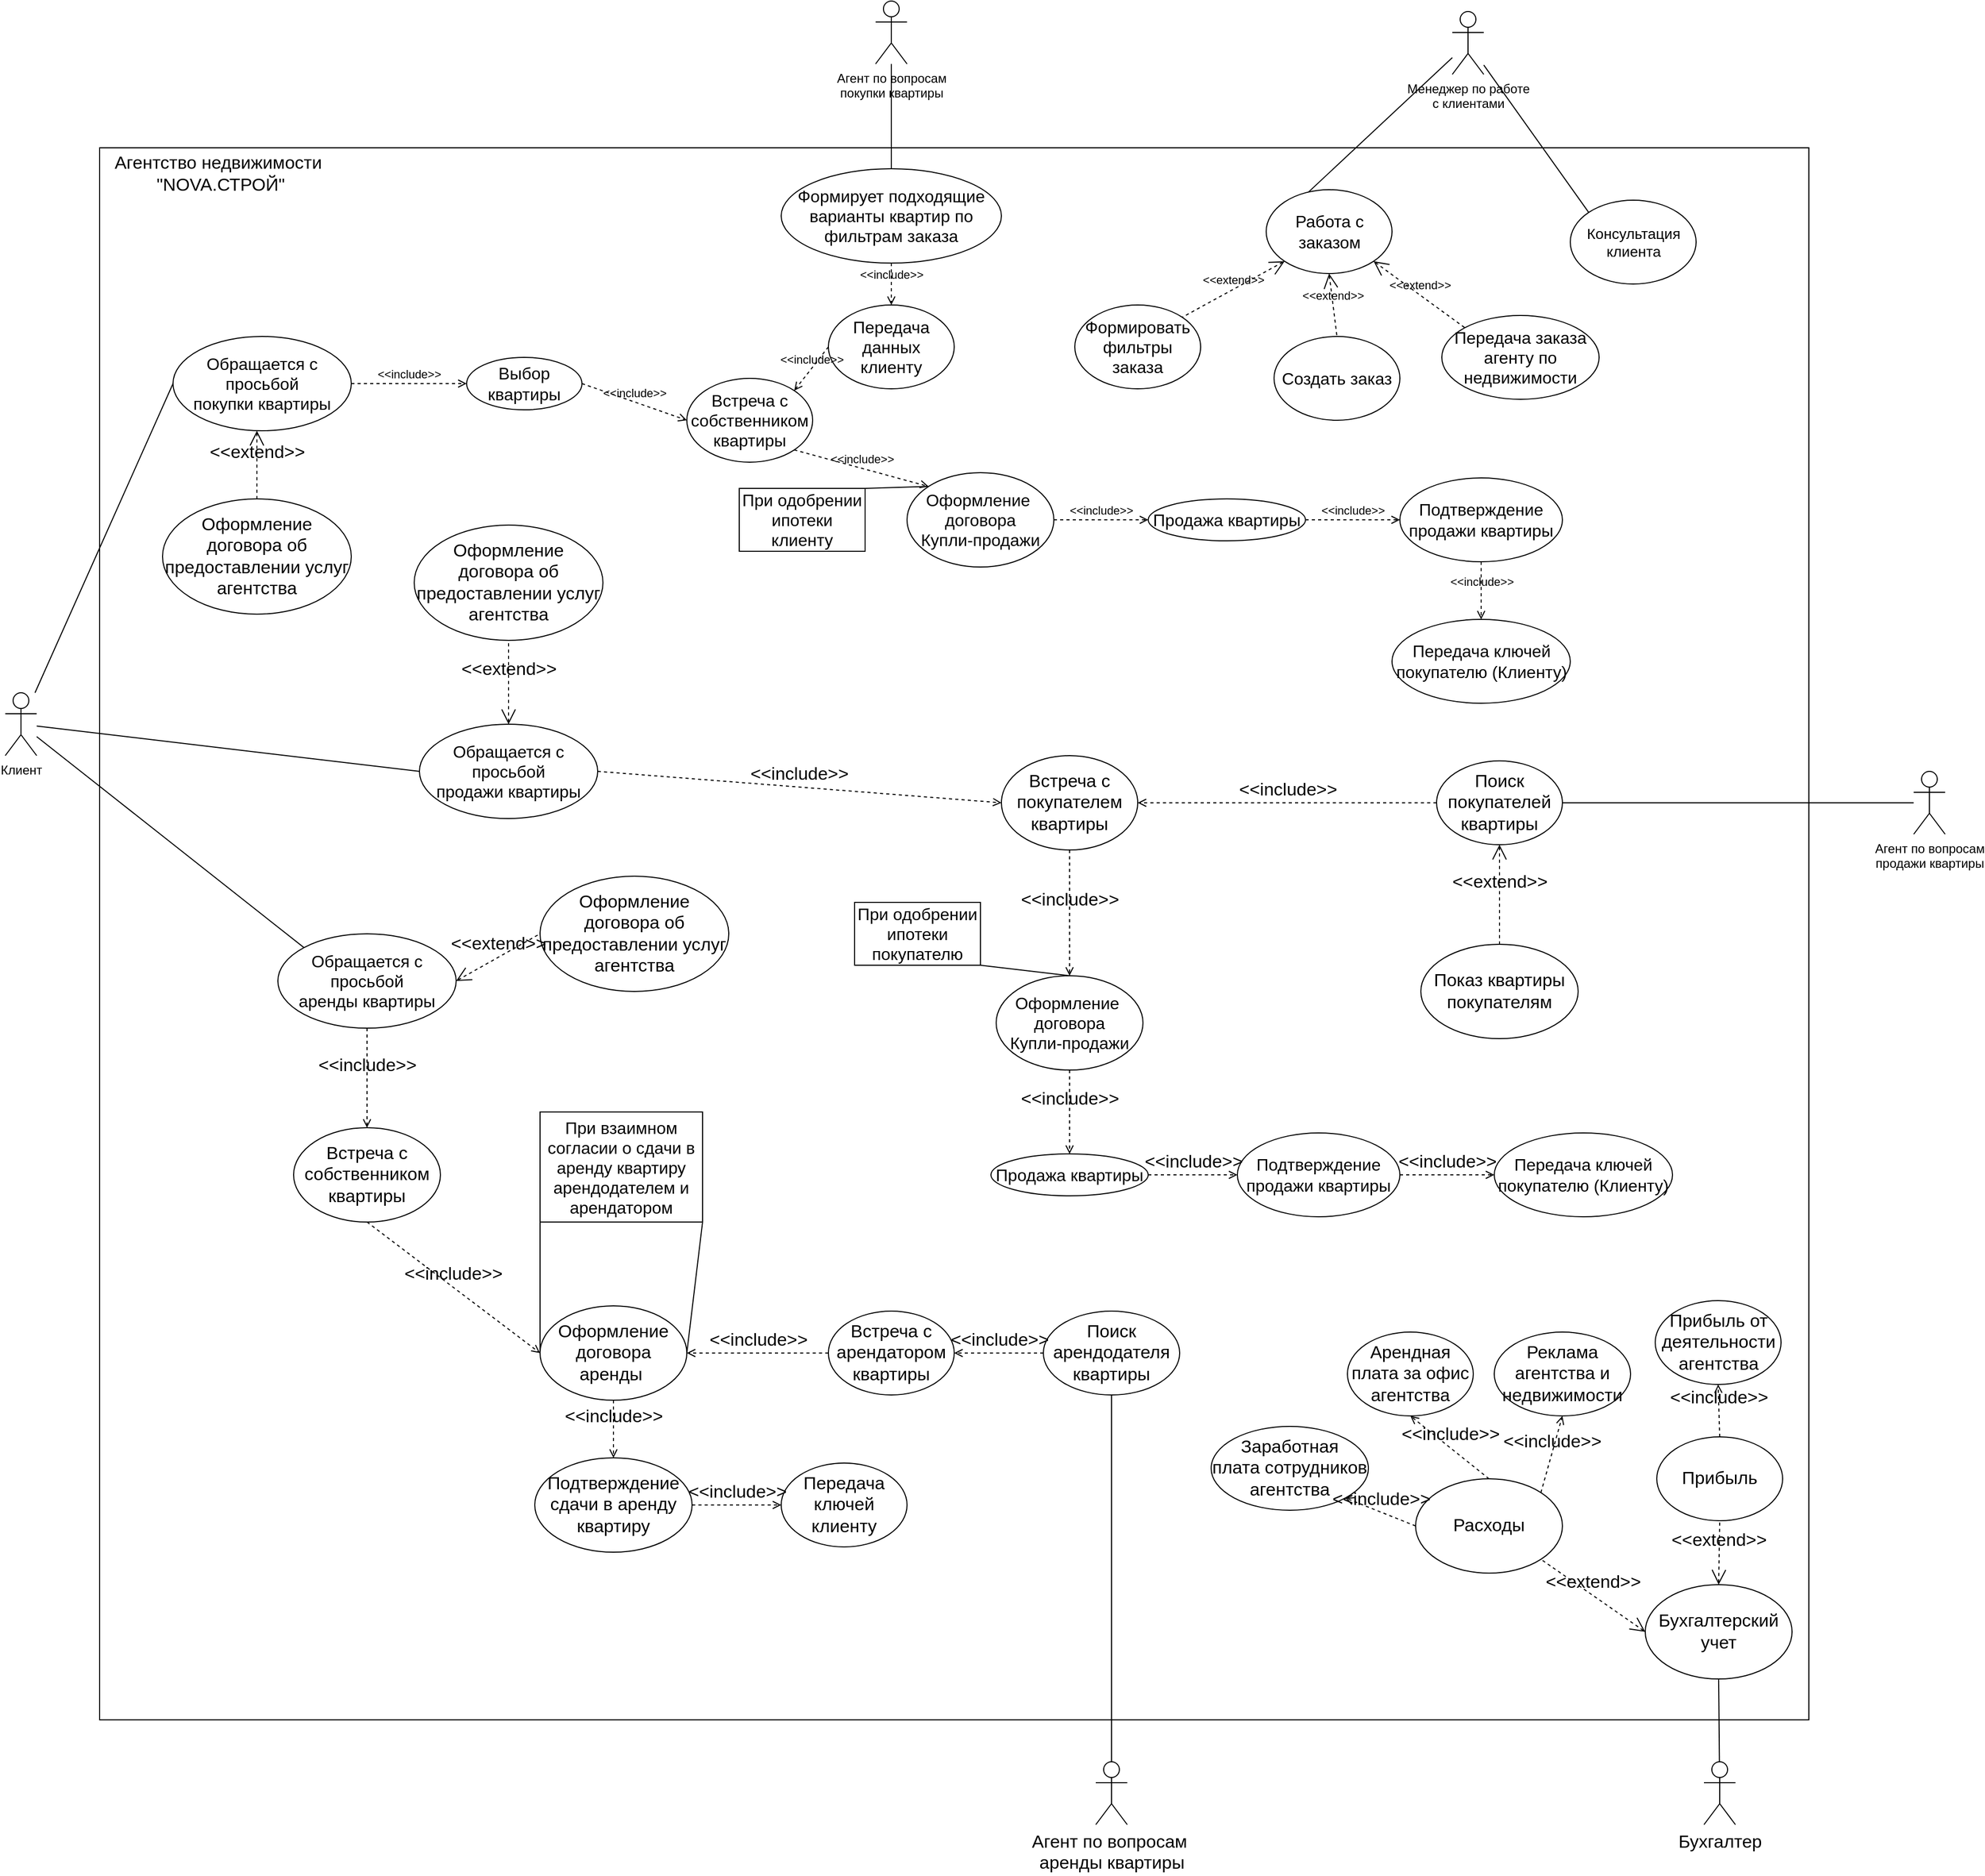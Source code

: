 <mxfile version="20.6.0" type="device"><diagram id="7jwJxoIr3TUsfMF6TcKn" name="Страница 1"><mxGraphModel dx="1422" dy="1621" grid="1" gridSize="10" guides="1" tooltips="1" connect="1" arrows="1" fold="1" page="1" pageScale="1" pageWidth="1169" pageHeight="827" math="0" shadow="0"><root><mxCell id="0"/><mxCell id="1" parent="0"/><mxCell id="5zF1sDT8BiyPOEezXaQb-112" value="" style="rounded=0;whiteSpace=wrap;html=1;fontSize=17;" vertex="1" parent="1"><mxGeometry x="210" y="-220" width="1630" height="1500" as="geometry"/></mxCell><mxCell id="5zF1sDT8BiyPOEezXaQb-3" style="rounded=0;orthogonalLoop=1;jettySize=auto;html=1;entryX=0;entryY=0.5;entryDx=0;entryDy=0;endArrow=none;endFill=0;" edge="1" parent="1" source="5zF1sDT8BiyPOEezXaQb-1" target="5zF1sDT8BiyPOEezXaQb-2"><mxGeometry relative="1" as="geometry"/></mxCell><mxCell id="5zF1sDT8BiyPOEezXaQb-6" style="edgeStyle=none;rounded=0;orthogonalLoop=1;jettySize=auto;html=1;entryX=0;entryY=0.5;entryDx=0;entryDy=0;endArrow=none;endFill=0;" edge="1" parent="1" source="5zF1sDT8BiyPOEezXaQb-1" target="5zF1sDT8BiyPOEezXaQb-4"><mxGeometry relative="1" as="geometry"/></mxCell><mxCell id="5zF1sDT8BiyPOEezXaQb-8" style="edgeStyle=none;rounded=0;orthogonalLoop=1;jettySize=auto;html=1;entryX=0;entryY=0;entryDx=0;entryDy=0;endArrow=none;endFill=0;" edge="1" parent="1" source="5zF1sDT8BiyPOEezXaQb-1" target="5zF1sDT8BiyPOEezXaQb-7"><mxGeometry relative="1" as="geometry"/></mxCell><mxCell id="5zF1sDT8BiyPOEezXaQb-1" value="Клиент" style="shape=umlActor;verticalLabelPosition=bottom;verticalAlign=top;html=1;outlineConnect=0;" vertex="1" parent="1"><mxGeometry x="120" y="300" width="30" height="60" as="geometry"/></mxCell><mxCell id="5zF1sDT8BiyPOEezXaQb-2" value="Обращается с&lt;br&gt;просьбой&lt;br&gt;покупки квартиры" style="ellipse;whiteSpace=wrap;html=1;fontSize=16;" vertex="1" parent="1"><mxGeometry x="280" y="-40" width="170" height="90" as="geometry"/></mxCell><mxCell id="5zF1sDT8BiyPOEezXaQb-4" value="Обращается с&lt;br&gt;просьбой&lt;br&gt;продажи квартиры" style="ellipse;whiteSpace=wrap;html=1;fontSize=16;" vertex="1" parent="1"><mxGeometry x="515" y="330" width="170" height="90" as="geometry"/></mxCell><mxCell id="5zF1sDT8BiyPOEezXaQb-7" value="Обращается с&lt;br&gt;просьбой&lt;br&gt;аренды квартиры" style="ellipse;whiteSpace=wrap;html=1;fontSize=16;" vertex="1" parent="1"><mxGeometry x="380" y="530" width="170" height="90" as="geometry"/></mxCell><mxCell id="5zF1sDT8BiyPOEezXaQb-13" style="edgeStyle=none;rounded=0;orthogonalLoop=1;jettySize=auto;html=1;entryX=0;entryY=0;entryDx=0;entryDy=0;endArrow=none;endFill=0;" edge="1" parent="1" source="5zF1sDT8BiyPOEezXaQb-9" target="5zF1sDT8BiyPOEezXaQb-12"><mxGeometry relative="1" as="geometry"/></mxCell><mxCell id="5zF1sDT8BiyPOEezXaQb-15" style="edgeStyle=none;rounded=0;orthogonalLoop=1;jettySize=auto;html=1;entryX=0;entryY=0.5;entryDx=0;entryDy=0;endArrow=none;endFill=0;" edge="1" parent="1" source="5zF1sDT8BiyPOEezXaQb-9" target="5zF1sDT8BiyPOEezXaQb-14"><mxGeometry relative="1" as="geometry"/></mxCell><mxCell id="5zF1sDT8BiyPOEezXaQb-9" value="Менеджер по работе&lt;br&gt;с клиентами&lt;br&gt;" style="shape=umlActor;verticalLabelPosition=bottom;verticalAlign=top;html=1;outlineConnect=0;" vertex="1" parent="1"><mxGeometry x="1500" y="-350" width="30" height="60" as="geometry"/></mxCell><mxCell id="5zF1sDT8BiyPOEezXaQb-12" value="Консультация клиента" style="ellipse;whiteSpace=wrap;html=1;fontSize=14;" vertex="1" parent="1"><mxGeometry x="1612.5" y="-170" width="120" height="80" as="geometry"/></mxCell><mxCell id="5zF1sDT8BiyPOEezXaQb-14" value="Работа с заказом" style="ellipse;whiteSpace=wrap;html=1;fontSize=16;" vertex="1" parent="1"><mxGeometry x="1322.5" y="-180" width="120" height="80" as="geometry"/></mxCell><mxCell id="5zF1sDT8BiyPOEezXaQb-16" value="Формировать&lt;br&gt;фильтры заказа" style="ellipse;whiteSpace=wrap;html=1;fontSize=16;" vertex="1" parent="1"><mxGeometry x="1140" y="-70" width="120" height="80" as="geometry"/></mxCell><mxCell id="5zF1sDT8BiyPOEezXaQb-17" value="Создать заказ" style="ellipse;whiteSpace=wrap;html=1;fontSize=16;" vertex="1" parent="1"><mxGeometry x="1330" y="-40" width="120" height="80" as="geometry"/></mxCell><mxCell id="5zF1sDT8BiyPOEezXaQb-18" value="Передача заказа&lt;br&gt;агенту по недвижимости" style="ellipse;whiteSpace=wrap;html=1;fontSize=16;" vertex="1" parent="1"><mxGeometry x="1490" y="-60" width="150" height="80" as="geometry"/></mxCell><mxCell id="5zF1sDT8BiyPOEezXaQb-20" value="&amp;lt;&amp;lt;extend&amp;gt;&amp;gt;" style="edgeStyle=none;html=1;startArrow=open;endArrow=none;startSize=12;verticalAlign=bottom;dashed=1;labelBackgroundColor=none;rounded=0;entryX=1;entryY=0;entryDx=0;entryDy=0;exitX=0;exitY=1;exitDx=0;exitDy=0;" edge="1" parent="1" source="5zF1sDT8BiyPOEezXaQb-14" target="5zF1sDT8BiyPOEezXaQb-16"><mxGeometry width="160" relative="1" as="geometry"><mxPoint x="1790" y="-283" as="sourcePoint"/><mxPoint x="1950" y="-283" as="targetPoint"/></mxGeometry></mxCell><mxCell id="5zF1sDT8BiyPOEezXaQb-21" value="&amp;lt;&amp;lt;extend&amp;gt;&amp;gt;" style="edgeStyle=none;html=1;startArrow=open;endArrow=none;startSize=12;verticalAlign=bottom;dashed=1;labelBackgroundColor=none;rounded=0;entryX=0.5;entryY=0;entryDx=0;entryDy=0;exitX=0.5;exitY=1;exitDx=0;exitDy=0;" edge="1" parent="1" source="5zF1sDT8BiyPOEezXaQb-14" target="5zF1sDT8BiyPOEezXaQb-17"><mxGeometry width="160" relative="1" as="geometry"><mxPoint x="1697.574" y="-204.716" as="sourcePoint"/><mxPoint x="1632.426" y="-151.284" as="targetPoint"/></mxGeometry></mxCell><mxCell id="5zF1sDT8BiyPOEezXaQb-22" value="&amp;lt;&amp;lt;extend&amp;gt;&amp;gt;" style="edgeStyle=none;html=1;startArrow=open;endArrow=none;startSize=12;verticalAlign=bottom;dashed=1;labelBackgroundColor=none;rounded=0;entryX=0;entryY=0;entryDx=0;entryDy=0;exitX=1;exitY=1;exitDx=0;exitDy=0;" edge="1" parent="1" source="5zF1sDT8BiyPOEezXaQb-14" target="5zF1sDT8BiyPOEezXaQb-18"><mxGeometry width="160" relative="1" as="geometry"><mxPoint x="1790" y="-233" as="sourcePoint"/><mxPoint x="1632.426" y="-151.284" as="targetPoint"/></mxGeometry></mxCell><mxCell id="5zF1sDT8BiyPOEezXaQb-27" style="edgeStyle=none;rounded=0;orthogonalLoop=1;jettySize=auto;html=1;entryX=0.5;entryY=0;entryDx=0;entryDy=0;endArrow=none;endFill=0;" edge="1" parent="1" source="5zF1sDT8BiyPOEezXaQb-25" target="5zF1sDT8BiyPOEezXaQb-26"><mxGeometry relative="1" as="geometry"/></mxCell><mxCell id="5zF1sDT8BiyPOEezXaQb-25" value="Агент по вопросам&lt;br&gt;покупки квартиры" style="shape=umlActor;verticalLabelPosition=bottom;verticalAlign=top;html=1;outlineConnect=0;" vertex="1" parent="1"><mxGeometry x="950" y="-360" width="30" height="60" as="geometry"/></mxCell><mxCell id="5zF1sDT8BiyPOEezXaQb-26" value="Формирует подходящие варианты квартир по фильтрам заказа" style="ellipse;whiteSpace=wrap;html=1;fontSize=16;" vertex="1" parent="1"><mxGeometry x="860" y="-200" width="210" height="90" as="geometry"/></mxCell><mxCell id="5zF1sDT8BiyPOEezXaQb-28" value="&amp;lt;&amp;lt;include&amp;gt;&amp;gt;" style="edgeStyle=none;html=1;endArrow=open;verticalAlign=bottom;dashed=1;labelBackgroundColor=none;rounded=0;exitX=0.5;exitY=1;exitDx=0;exitDy=0;entryX=0.5;entryY=0;entryDx=0;entryDy=0;" edge="1" parent="1" source="5zF1sDT8BiyPOEezXaQb-26" target="5zF1sDT8BiyPOEezXaQb-29"><mxGeometry width="160" relative="1" as="geometry"><mxPoint x="650" y="80" as="sourcePoint"/><mxPoint x="965" y="-40" as="targetPoint"/></mxGeometry></mxCell><mxCell id="5zF1sDT8BiyPOEezXaQb-29" value="Передача данных клиенту" style="ellipse;whiteSpace=wrap;html=1;fontSize=16;" vertex="1" parent="1"><mxGeometry x="905" y="-70" width="120" height="80" as="geometry"/></mxCell><mxCell id="5zF1sDT8BiyPOEezXaQb-30" value="Встреча с собственником квартиры" style="ellipse;whiteSpace=wrap;html=1;fontSize=16;" vertex="1" parent="1"><mxGeometry x="770" width="120" height="80" as="geometry"/></mxCell><mxCell id="5zF1sDT8BiyPOEezXaQb-32" value="&amp;lt;&amp;lt;include&amp;gt;&amp;gt;" style="edgeStyle=none;html=1;endArrow=open;verticalAlign=bottom;dashed=1;labelBackgroundColor=none;rounded=0;exitX=0;exitY=0.5;exitDx=0;exitDy=0;entryX=1;entryY=0;entryDx=0;entryDy=0;" edge="1" parent="1" source="5zF1sDT8BiyPOEezXaQb-29" target="5zF1sDT8BiyPOEezXaQb-30"><mxGeometry width="160" relative="1" as="geometry"><mxPoint x="860" y="230" as="sourcePoint"/><mxPoint x="1020" y="230" as="targetPoint"/></mxGeometry></mxCell><mxCell id="5zF1sDT8BiyPOEezXaQb-33" value="Оформление&amp;nbsp;&lt;br&gt;договора&lt;br&gt;Купли-продажи" style="ellipse;whiteSpace=wrap;html=1;fontSize=16;" vertex="1" parent="1"><mxGeometry x="980" y="90" width="140" height="90" as="geometry"/></mxCell><mxCell id="5zF1sDT8BiyPOEezXaQb-34" value="&amp;lt;&amp;lt;include&amp;gt;&amp;gt;" style="edgeStyle=none;html=1;endArrow=open;verticalAlign=bottom;dashed=1;labelBackgroundColor=none;rounded=0;exitX=1;exitY=1;exitDx=0;exitDy=0;entryX=0;entryY=0;entryDx=0;entryDy=0;" edge="1" parent="1" source="5zF1sDT8BiyPOEezXaQb-30" target="5zF1sDT8BiyPOEezXaQb-33"><mxGeometry width="160" relative="1" as="geometry"><mxPoint x="950" y="130" as="sourcePoint"/><mxPoint x="1110" y="130" as="targetPoint"/></mxGeometry></mxCell><mxCell id="5zF1sDT8BiyPOEezXaQb-35" value="&amp;lt;&amp;lt;include&amp;gt;&amp;gt;" style="edgeStyle=none;html=1;endArrow=open;verticalAlign=bottom;dashed=1;labelBackgroundColor=none;rounded=0;entryX=0;entryY=0.5;entryDx=0;entryDy=0;exitX=1;exitY=0.5;exitDx=0;exitDy=0;" edge="1" parent="1" source="5zF1sDT8BiyPOEezXaQb-33" target="5zF1sDT8BiyPOEezXaQb-36"><mxGeometry width="160" relative="1" as="geometry"><mxPoint x="1030" y="135" as="sourcePoint"/><mxPoint x="1080" y="170" as="targetPoint"/></mxGeometry></mxCell><mxCell id="5zF1sDT8BiyPOEezXaQb-36" value="Продажа квартиры" style="ellipse;whiteSpace=wrap;html=1;fontSize=16;" vertex="1" parent="1"><mxGeometry x="1210" y="115" width="150" height="40" as="geometry"/></mxCell><mxCell id="5zF1sDT8BiyPOEezXaQb-37" value="Подтверждение продажи квартиры" style="ellipse;whiteSpace=wrap;html=1;fontSize=16;" vertex="1" parent="1"><mxGeometry x="1450" y="95" width="155" height="80" as="geometry"/></mxCell><mxCell id="5zF1sDT8BiyPOEezXaQb-38" value="&amp;lt;&amp;lt;include&amp;gt;&amp;gt;" style="edgeStyle=none;html=1;endArrow=open;verticalAlign=bottom;dashed=1;labelBackgroundColor=none;rounded=0;exitX=1;exitY=0.5;exitDx=0;exitDy=0;entryX=0;entryY=0.5;entryDx=0;entryDy=0;" edge="1" parent="1" source="5zF1sDT8BiyPOEezXaQb-36" target="5zF1sDT8BiyPOEezXaQb-37"><mxGeometry width="160" relative="1" as="geometry"><mxPoint x="740" y="350" as="sourcePoint"/><mxPoint x="900" y="350" as="targetPoint"/></mxGeometry></mxCell><mxCell id="5zF1sDT8BiyPOEezXaQb-39" value="Передача ключей покупателю (Клиенту)" style="ellipse;whiteSpace=wrap;html=1;fontSize=16;" vertex="1" parent="1"><mxGeometry x="1442.5" y="230" width="170" height="80" as="geometry"/></mxCell><mxCell id="5zF1sDT8BiyPOEezXaQb-40" value="&amp;lt;&amp;lt;include&amp;gt;&amp;gt;" style="edgeStyle=none;html=1;endArrow=open;verticalAlign=bottom;dashed=1;labelBackgroundColor=none;rounded=0;exitX=0.5;exitY=1;exitDx=0;exitDy=0;entryX=0.5;entryY=0;entryDx=0;entryDy=0;" edge="1" parent="1" source="5zF1sDT8BiyPOEezXaQb-37" target="5zF1sDT8BiyPOEezXaQb-39"><mxGeometry width="160" relative="1" as="geometry"><mxPoint x="740" y="420" as="sourcePoint"/><mxPoint x="900" y="420" as="targetPoint"/></mxGeometry></mxCell><mxCell id="5zF1sDT8BiyPOEezXaQb-41" value="Выбор квартиры" style="ellipse;whiteSpace=wrap;html=1;fontSize=16;" vertex="1" parent="1"><mxGeometry x="560" y="-20" width="110" height="50" as="geometry"/></mxCell><mxCell id="5zF1sDT8BiyPOEezXaQb-42" value="&amp;lt;&amp;lt;include&amp;gt;&amp;gt;" style="edgeStyle=none;html=1;endArrow=open;verticalAlign=bottom;dashed=1;labelBackgroundColor=none;rounded=0;exitX=1;exitY=0.5;exitDx=0;exitDy=0;entryX=0;entryY=0.5;entryDx=0;entryDy=0;" edge="1" parent="1" source="5zF1sDT8BiyPOEezXaQb-2" target="5zF1sDT8BiyPOEezXaQb-41"><mxGeometry width="160" relative="1" as="geometry"><mxPoint x="680" y="100" as="sourcePoint"/><mxPoint x="840" y="100" as="targetPoint"/></mxGeometry></mxCell><mxCell id="5zF1sDT8BiyPOEezXaQb-43" value="&amp;lt;&amp;lt;include&amp;gt;&amp;gt;" style="edgeStyle=none;html=1;endArrow=open;verticalAlign=bottom;dashed=1;labelBackgroundColor=none;rounded=0;exitX=1;exitY=0.5;exitDx=0;exitDy=0;entryX=0;entryY=0.5;entryDx=0;entryDy=0;" edge="1" parent="1" source="5zF1sDT8BiyPOEezXaQb-41" target="5zF1sDT8BiyPOEezXaQb-30"><mxGeometry width="160" relative="1" as="geometry"><mxPoint x="640" y="120" as="sourcePoint"/><mxPoint x="800" y="120" as="targetPoint"/></mxGeometry></mxCell><mxCell id="5zF1sDT8BiyPOEezXaQb-45" style="edgeStyle=none;rounded=0;orthogonalLoop=1;jettySize=auto;html=1;entryX=0;entryY=0;entryDx=0;entryDy=0;endArrow=none;endFill=0;exitX=1;exitY=0;exitDx=0;exitDy=0;" edge="1" parent="1" source="5zF1sDT8BiyPOEezXaQb-44" target="5zF1sDT8BiyPOEezXaQb-33"><mxGeometry relative="1" as="geometry"/></mxCell><mxCell id="5zF1sDT8BiyPOEezXaQb-44" value="При одобрении ипотеки клиенту" style="rounded=0;whiteSpace=wrap;html=1;fontSize=16;" vertex="1" parent="1"><mxGeometry x="820" y="105" width="120" height="60" as="geometry"/></mxCell><mxCell id="5zF1sDT8BiyPOEezXaQb-50" style="edgeStyle=none;rounded=0;orthogonalLoop=1;jettySize=auto;html=1;entryX=1;entryY=0.5;entryDx=0;entryDy=0;fontSize=17;endArrow=none;endFill=0;" edge="1" parent="1" source="5zF1sDT8BiyPOEezXaQb-46" target="5zF1sDT8BiyPOEezXaQb-47"><mxGeometry relative="1" as="geometry"/></mxCell><mxCell id="5zF1sDT8BiyPOEezXaQb-46" value="Агент по вопросам&lt;br&gt;продажи квартиры" style="shape=umlActor;verticalLabelPosition=bottom;verticalAlign=top;html=1;outlineConnect=0;" vertex="1" parent="1"><mxGeometry x="1940" y="375" width="30" height="60" as="geometry"/></mxCell><mxCell id="5zF1sDT8BiyPOEezXaQb-47" value="Поиск покупателей квартиры" style="ellipse;whiteSpace=wrap;html=1;fontSize=17;" vertex="1" parent="1"><mxGeometry x="1485" y="365" width="120" height="80" as="geometry"/></mxCell><mxCell id="5zF1sDT8BiyPOEezXaQb-51" value="Показ квартиры покупателям" style="ellipse;whiteSpace=wrap;html=1;fontSize=17;" vertex="1" parent="1"><mxGeometry x="1470" y="540" width="150" height="90" as="geometry"/></mxCell><mxCell id="5zF1sDT8BiyPOEezXaQb-52" value="&amp;lt;&amp;lt;extend&amp;gt;&amp;gt;" style="edgeStyle=none;html=1;startArrow=open;endArrow=none;startSize=12;verticalAlign=bottom;dashed=1;labelBackgroundColor=none;rounded=0;fontSize=17;entryX=0.5;entryY=0;entryDx=0;entryDy=0;exitX=0.5;exitY=1;exitDx=0;exitDy=0;" edge="1" parent="1" source="5zF1sDT8BiyPOEezXaQb-47" target="5zF1sDT8BiyPOEezXaQb-51"><mxGeometry width="160" relative="1" as="geometry"><mxPoint x="1390" y="520" as="sourcePoint"/><mxPoint x="1550" y="520" as="targetPoint"/></mxGeometry></mxCell><mxCell id="5zF1sDT8BiyPOEezXaQb-53" value="Встреча с покупателем квартиры" style="ellipse;whiteSpace=wrap;html=1;fontSize=17;" vertex="1" parent="1"><mxGeometry x="1070" y="360" width="130" height="90" as="geometry"/></mxCell><mxCell id="5zF1sDT8BiyPOEezXaQb-54" value="&amp;lt;&amp;lt;include&amp;gt;&amp;gt;" style="edgeStyle=none;html=1;endArrow=open;verticalAlign=bottom;dashed=1;labelBackgroundColor=none;rounded=0;fontSize=17;exitX=0;exitY=0.5;exitDx=0;exitDy=0;entryX=1;entryY=0.5;entryDx=0;entryDy=0;" edge="1" parent="1" source="5zF1sDT8BiyPOEezXaQb-47" target="5zF1sDT8BiyPOEezXaQb-53"><mxGeometry width="160" relative="1" as="geometry"><mxPoint x="930" y="310" as="sourcePoint"/><mxPoint x="1090" y="310" as="targetPoint"/></mxGeometry></mxCell><mxCell id="5zF1sDT8BiyPOEezXaQb-56" value="Оформление&amp;nbsp;&lt;br&gt;договора&lt;br&gt;Купли-продажи" style="ellipse;whiteSpace=wrap;html=1;fontSize=16;" vertex="1" parent="1"><mxGeometry x="1065" y="570" width="140" height="90" as="geometry"/></mxCell><mxCell id="5zF1sDT8BiyPOEezXaQb-57" value="&amp;lt;&amp;lt;include&amp;gt;&amp;gt;" style="edgeStyle=none;html=1;endArrow=open;verticalAlign=bottom;dashed=1;labelBackgroundColor=none;rounded=0;fontSize=17;exitX=1;exitY=0.5;exitDx=0;exitDy=0;entryX=0;entryY=0.5;entryDx=0;entryDy=0;" edge="1" parent="1" source="5zF1sDT8BiyPOEezXaQb-4" target="5zF1sDT8BiyPOEezXaQb-53"><mxGeometry width="160" relative="1" as="geometry"><mxPoint x="1050" y="370" as="sourcePoint"/><mxPoint x="790" y="395" as="targetPoint"/></mxGeometry></mxCell><mxCell id="5zF1sDT8BiyPOEezXaQb-59" value="Оформление договора об предоставлении услуг агентства" style="ellipse;whiteSpace=wrap;html=1;fontSize=17;" vertex="1" parent="1"><mxGeometry x="270" y="115" width="180" height="110" as="geometry"/></mxCell><mxCell id="5zF1sDT8BiyPOEezXaQb-60" value="&amp;lt;&amp;lt;extend&amp;gt;&amp;gt;" style="edgeStyle=none;html=1;startArrow=open;endArrow=none;startSize=12;verticalAlign=bottom;dashed=1;labelBackgroundColor=none;rounded=0;fontSize=17;entryX=0.5;entryY=0;entryDx=0;entryDy=0;" edge="1" parent="1" target="5zF1sDT8BiyPOEezXaQb-59"><mxGeometry width="160" relative="1" as="geometry"><mxPoint x="360" y="50" as="sourcePoint"/><mxPoint x="640" y="-40" as="targetPoint"/></mxGeometry></mxCell><mxCell id="5zF1sDT8BiyPOEezXaQb-61" value="Оформление договора об предоставлении услуг агентства" style="ellipse;whiteSpace=wrap;html=1;fontSize=17;" vertex="1" parent="1"><mxGeometry x="510" y="140" width="180" height="110" as="geometry"/></mxCell><mxCell id="5zF1sDT8BiyPOEezXaQb-62" value="&amp;lt;&amp;lt;extend&amp;gt;&amp;gt;" style="edgeStyle=none;html=1;startArrow=open;endArrow=none;startSize=12;verticalAlign=bottom;dashed=1;labelBackgroundColor=none;rounded=0;fontSize=17;entryX=0.5;entryY=1;entryDx=0;entryDy=0;exitX=0.5;exitY=0;exitDx=0;exitDy=0;" edge="1" parent="1" source="5zF1sDT8BiyPOEezXaQb-4" target="5zF1sDT8BiyPOEezXaQb-61"><mxGeometry width="160" relative="1" as="geometry"><mxPoint x="375" y="-30" as="sourcePoint"/><mxPoint x="375" y="-110" as="targetPoint"/></mxGeometry></mxCell><mxCell id="5zF1sDT8BiyPOEezXaQb-63" value="&amp;lt;&amp;lt;include&amp;gt;&amp;gt;" style="edgeStyle=none;html=1;endArrow=open;verticalAlign=bottom;dashed=1;labelBackgroundColor=none;rounded=0;fontSize=17;exitX=0.5;exitY=1;exitDx=0;exitDy=0;entryX=0.5;entryY=0;entryDx=0;entryDy=0;" edge="1" parent="1" source="5zF1sDT8BiyPOEezXaQb-53" target="5zF1sDT8BiyPOEezXaQb-56"><mxGeometry width="160" relative="1" as="geometry"><mxPoint x="1160" y="380" as="sourcePoint"/><mxPoint x="1320" y="380" as="targetPoint"/></mxGeometry></mxCell><mxCell id="5zF1sDT8BiyPOEezXaQb-65" style="edgeStyle=none;rounded=0;orthogonalLoop=1;jettySize=auto;html=1;entryX=0.5;entryY=0;entryDx=0;entryDy=0;fontSize=17;endArrow=none;endFill=0;exitX=1;exitY=1;exitDx=0;exitDy=0;" edge="1" parent="1" source="5zF1sDT8BiyPOEezXaQb-64" target="5zF1sDT8BiyPOEezXaQb-56"><mxGeometry relative="1" as="geometry"><mxPoint x="1030" y="560" as="sourcePoint"/></mxGeometry></mxCell><mxCell id="5zF1sDT8BiyPOEezXaQb-64" value="При одобрении ипотеки покупателю" style="rounded=0;whiteSpace=wrap;html=1;fontSize=16;" vertex="1" parent="1"><mxGeometry x="930" y="500" width="120" height="60" as="geometry"/></mxCell><mxCell id="5zF1sDT8BiyPOEezXaQb-66" value="Продажа квартиры" style="ellipse;whiteSpace=wrap;html=1;fontSize=16;" vertex="1" parent="1"><mxGeometry x="1060" y="740" width="150" height="40" as="geometry"/></mxCell><mxCell id="5zF1sDT8BiyPOEezXaQb-67" value="&amp;lt;&amp;lt;include&amp;gt;&amp;gt;" style="edgeStyle=none;html=1;endArrow=open;verticalAlign=bottom;dashed=1;labelBackgroundColor=none;rounded=0;fontSize=17;exitX=0.5;exitY=1;exitDx=0;exitDy=0;entryX=0.5;entryY=0;entryDx=0;entryDy=0;" edge="1" parent="1" source="5zF1sDT8BiyPOEezXaQb-56" target="5zF1sDT8BiyPOEezXaQb-66"><mxGeometry width="160" relative="1" as="geometry"><mxPoint x="1010" y="530" as="sourcePoint"/><mxPoint x="1170" y="530" as="targetPoint"/></mxGeometry></mxCell><mxCell id="5zF1sDT8BiyPOEezXaQb-68" value="Подтверждение продажи квартиры" style="ellipse;whiteSpace=wrap;html=1;fontSize=16;" vertex="1" parent="1"><mxGeometry x="1295" y="720" width="155" height="80" as="geometry"/></mxCell><mxCell id="5zF1sDT8BiyPOEezXaQb-69" value="&amp;lt;&amp;lt;include&amp;gt;&amp;gt;" style="edgeStyle=none;html=1;endArrow=open;verticalAlign=bottom;dashed=1;labelBackgroundColor=none;rounded=0;fontSize=17;exitX=1;exitY=0.5;exitDx=0;exitDy=0;entryX=0;entryY=0.5;entryDx=0;entryDy=0;" edge="1" parent="1" source="5zF1sDT8BiyPOEezXaQb-66" target="5zF1sDT8BiyPOEezXaQb-68"><mxGeometry width="160" relative="1" as="geometry"><mxPoint x="1070" y="440" as="sourcePoint"/><mxPoint x="1230" y="440" as="targetPoint"/></mxGeometry></mxCell><mxCell id="5zF1sDT8BiyPOEezXaQb-70" value="Передача ключей покупателю (Клиенту)" style="ellipse;whiteSpace=wrap;html=1;fontSize=16;" vertex="1" parent="1"><mxGeometry x="1540" y="720" width="170" height="80" as="geometry"/></mxCell><mxCell id="5zF1sDT8BiyPOEezXaQb-71" value="&amp;lt;&amp;lt;include&amp;gt;&amp;gt;" style="edgeStyle=none;html=1;endArrow=open;verticalAlign=bottom;dashed=1;labelBackgroundColor=none;rounded=0;fontSize=17;exitX=1;exitY=0.5;exitDx=0;exitDy=0;entryX=0;entryY=0.5;entryDx=0;entryDy=0;" edge="1" parent="1" source="5zF1sDT8BiyPOEezXaQb-68" target="5zF1sDT8BiyPOEezXaQb-70"><mxGeometry width="160" relative="1" as="geometry"><mxPoint x="1260" y="670" as="sourcePoint"/><mxPoint x="1420" y="670" as="targetPoint"/></mxGeometry></mxCell><mxCell id="5zF1sDT8BiyPOEezXaQb-74" style="edgeStyle=none;rounded=0;orthogonalLoop=1;jettySize=auto;html=1;entryX=0.5;entryY=1;entryDx=0;entryDy=0;fontSize=17;endArrow=none;endFill=0;" edge="1" parent="1" source="5zF1sDT8BiyPOEezXaQb-72" target="5zF1sDT8BiyPOEezXaQb-73"><mxGeometry relative="1" as="geometry"/></mxCell><mxCell id="5zF1sDT8BiyPOEezXaQb-72" value="Агент по вопросам&amp;nbsp;&lt;br&gt;аренды квартиры" style="shape=umlActor;verticalLabelPosition=bottom;verticalAlign=top;html=1;outlineConnect=0;fontSize=17;" vertex="1" parent="1"><mxGeometry x="1160" y="1320" width="30" height="60" as="geometry"/></mxCell><mxCell id="5zF1sDT8BiyPOEezXaQb-73" value="Поиск арендодателя квартиры" style="ellipse;whiteSpace=wrap;html=1;fontSize=17;" vertex="1" parent="1"><mxGeometry x="1110" y="890" width="130" height="80" as="geometry"/></mxCell><mxCell id="5zF1sDT8BiyPOEezXaQb-75" value="Встреча с собственником квартиры" style="ellipse;whiteSpace=wrap;html=1;fontSize=17;" vertex="1" parent="1"><mxGeometry x="395" y="715" width="140" height="90" as="geometry"/></mxCell><mxCell id="5zF1sDT8BiyPOEezXaQb-76" value="&amp;lt;&amp;lt;include&amp;gt;&amp;gt;" style="edgeStyle=none;html=1;endArrow=open;verticalAlign=bottom;dashed=1;labelBackgroundColor=none;rounded=0;fontSize=17;exitX=0.5;exitY=1;exitDx=0;exitDy=0;entryX=0.5;entryY=0;entryDx=0;entryDy=0;" edge="1" parent="1" source="5zF1sDT8BiyPOEezXaQb-7" target="5zF1sDT8BiyPOEezXaQb-75"><mxGeometry width="160" relative="1" as="geometry"><mxPoint x="540" y="630" as="sourcePoint"/><mxPoint x="700" y="630" as="targetPoint"/></mxGeometry></mxCell><mxCell id="5zF1sDT8BiyPOEezXaQb-77" value="Встреча с арендатором квартиры" style="ellipse;whiteSpace=wrap;html=1;fontSize=17;" vertex="1" parent="1"><mxGeometry x="905" y="890" width="120" height="80" as="geometry"/></mxCell><mxCell id="5zF1sDT8BiyPOEezXaQb-78" value="&amp;lt;&amp;lt;include&amp;gt;&amp;gt;" style="edgeStyle=none;html=1;endArrow=open;verticalAlign=bottom;dashed=1;labelBackgroundColor=none;rounded=0;fontSize=17;exitX=0;exitY=0.5;exitDx=0;exitDy=0;entryX=1;entryY=0.5;entryDx=0;entryDy=0;" edge="1" parent="1" source="5zF1sDT8BiyPOEezXaQb-73" target="5zF1sDT8BiyPOEezXaQb-77"><mxGeometry width="160" relative="1" as="geometry"><mxPoint x="820" y="710" as="sourcePoint"/><mxPoint x="980" y="710" as="targetPoint"/></mxGeometry></mxCell><mxCell id="5zF1sDT8BiyPOEezXaQb-79" value="Оформление договора аренды&amp;nbsp;" style="ellipse;whiteSpace=wrap;html=1;fontSize=17;" vertex="1" parent="1"><mxGeometry x="630" y="885" width="140" height="90" as="geometry"/></mxCell><mxCell id="5zF1sDT8BiyPOEezXaQb-80" value="&amp;lt;&amp;lt;include&amp;gt;&amp;gt;" style="edgeStyle=none;html=1;endArrow=open;verticalAlign=bottom;dashed=1;labelBackgroundColor=none;rounded=0;fontSize=17;exitX=0.5;exitY=1;exitDx=0;exitDy=0;entryX=0;entryY=0.5;entryDx=0;entryDy=0;" edge="1" parent="1" source="5zF1sDT8BiyPOEezXaQb-75" target="5zF1sDT8BiyPOEezXaQb-79"><mxGeometry width="160" relative="1" as="geometry"><mxPoint x="770" y="640" as="sourcePoint"/><mxPoint x="620" y="920" as="targetPoint"/></mxGeometry></mxCell><mxCell id="5zF1sDT8BiyPOEezXaQb-81" value="&amp;lt;&amp;lt;include&amp;gt;&amp;gt;" style="edgeStyle=none;html=1;endArrow=open;verticalAlign=bottom;dashed=1;labelBackgroundColor=none;rounded=0;fontSize=17;exitX=0;exitY=0.5;exitDx=0;exitDy=0;entryX=1;entryY=0.5;entryDx=0;entryDy=0;" edge="1" parent="1" source="5zF1sDT8BiyPOEezXaQb-77" target="5zF1sDT8BiyPOEezXaQb-79"><mxGeometry width="160" relative="1" as="geometry"><mxPoint x="475" y="815" as="sourcePoint"/><mxPoint x="610.0" y="915" as="targetPoint"/></mxGeometry></mxCell><mxCell id="5zF1sDT8BiyPOEezXaQb-88" style="edgeStyle=none;rounded=0;orthogonalLoop=1;jettySize=auto;html=1;fontSize=17;endArrow=none;endFill=0;entryX=1;entryY=0.5;entryDx=0;entryDy=0;exitX=1;exitY=1;exitDx=0;exitDy=0;" edge="1" parent="1" source="5zF1sDT8BiyPOEezXaQb-82" target="5zF1sDT8BiyPOEezXaQb-79"><mxGeometry relative="1" as="geometry"><mxPoint x="767.923" y="878" as="targetPoint"/></mxGeometry></mxCell><mxCell id="5zF1sDT8BiyPOEezXaQb-90" style="edgeStyle=none;rounded=0;orthogonalLoop=1;jettySize=auto;html=1;fontSize=17;endArrow=none;endFill=0;exitX=0;exitY=1;exitDx=0;exitDy=0;" edge="1" parent="1" source="5zF1sDT8BiyPOEezXaQb-82"><mxGeometry relative="1" as="geometry"><mxPoint x="630" y="930" as="targetPoint"/></mxGeometry></mxCell><mxCell id="5zF1sDT8BiyPOEezXaQb-82" value="При взаимном согласии о сдачи в аренду квартиру арендодателем и арендатором" style="rounded=0;whiteSpace=wrap;html=1;fontSize=16;" vertex="1" parent="1"><mxGeometry x="630" y="700" width="155" height="105" as="geometry"/></mxCell><mxCell id="5zF1sDT8BiyPOEezXaQb-91" value="Подтверждение сдачи в аренду квартиру" style="ellipse;whiteSpace=wrap;html=1;fontSize=17;" vertex="1" parent="1"><mxGeometry x="625" y="1030" width="150" height="90" as="geometry"/></mxCell><mxCell id="5zF1sDT8BiyPOEezXaQb-92" value="&amp;lt;&amp;lt;include&amp;gt;&amp;gt;" style="edgeStyle=none;html=1;endArrow=open;verticalAlign=bottom;dashed=1;labelBackgroundColor=none;rounded=0;fontSize=17;exitX=0.5;exitY=1;exitDx=0;exitDy=0;entryX=0.5;entryY=0;entryDx=0;entryDy=0;" edge="1" parent="1" source="5zF1sDT8BiyPOEezXaQb-79" target="5zF1sDT8BiyPOEezXaQb-91"><mxGeometry width="160" relative="1" as="geometry"><mxPoint x="850" y="980" as="sourcePoint"/><mxPoint x="1010" y="980" as="targetPoint"/></mxGeometry></mxCell><mxCell id="5zF1sDT8BiyPOEezXaQb-93" value="Передача ключей клиенту" style="ellipse;whiteSpace=wrap;html=1;fontSize=17;" vertex="1" parent="1"><mxGeometry x="860" y="1035" width="120" height="80" as="geometry"/></mxCell><mxCell id="5zF1sDT8BiyPOEezXaQb-94" value="&amp;lt;&amp;lt;include&amp;gt;&amp;gt;" style="edgeStyle=none;html=1;endArrow=open;verticalAlign=bottom;dashed=1;labelBackgroundColor=none;rounded=0;fontSize=17;exitX=1;exitY=0.5;exitDx=0;exitDy=0;entryX=0;entryY=0.5;entryDx=0;entryDy=0;" edge="1" parent="1" source="5zF1sDT8BiyPOEezXaQb-91" target="5zF1sDT8BiyPOEezXaQb-93"><mxGeometry width="160" relative="1" as="geometry"><mxPoint x="810" y="880" as="sourcePoint"/><mxPoint x="970" y="880" as="targetPoint"/></mxGeometry></mxCell><mxCell id="5zF1sDT8BiyPOEezXaQb-99" style="edgeStyle=none;rounded=0;orthogonalLoop=1;jettySize=auto;html=1;entryX=0.5;entryY=1;entryDx=0;entryDy=0;fontSize=17;endArrow=none;endFill=0;" edge="1" parent="1" source="5zF1sDT8BiyPOEezXaQb-95" target="5zF1sDT8BiyPOEezXaQb-98"><mxGeometry relative="1" as="geometry"/></mxCell><mxCell id="5zF1sDT8BiyPOEezXaQb-95" value="Бухгалтер" style="shape=umlActor;verticalLabelPosition=bottom;verticalAlign=top;html=1;outlineConnect=0;fontSize=17;" vertex="1" parent="1"><mxGeometry x="1740" y="1320" width="30" height="60" as="geometry"/></mxCell><mxCell id="5zF1sDT8BiyPOEezXaQb-96" value="Оформление договора об предоставлении услуг агентства" style="ellipse;whiteSpace=wrap;html=1;fontSize=17;" vertex="1" parent="1"><mxGeometry x="630" y="475" width="180" height="110" as="geometry"/></mxCell><mxCell id="5zF1sDT8BiyPOEezXaQb-97" value="&amp;lt;&amp;lt;extend&amp;gt;&amp;gt;" style="edgeStyle=none;html=1;startArrow=open;endArrow=none;startSize=12;verticalAlign=bottom;dashed=1;labelBackgroundColor=none;rounded=0;fontSize=17;entryX=0;entryY=0.5;entryDx=0;entryDy=0;exitX=1;exitY=0.5;exitDx=0;exitDy=0;" edge="1" parent="1" source="5zF1sDT8BiyPOEezXaQb-7" target="5zF1sDT8BiyPOEezXaQb-96"><mxGeometry width="160" relative="1" as="geometry"><mxPoint x="610" y="340" as="sourcePoint"/><mxPoint x="610" y="260" as="targetPoint"/></mxGeometry></mxCell><mxCell id="5zF1sDT8BiyPOEezXaQb-98" value="Бухгалтерский учет" style="ellipse;whiteSpace=wrap;html=1;fontSize=17;" vertex="1" parent="1"><mxGeometry x="1684" y="1151" width="140" height="90" as="geometry"/></mxCell><mxCell id="5zF1sDT8BiyPOEezXaQb-100" value="Расходы" style="ellipse;whiteSpace=wrap;html=1;fontSize=17;" vertex="1" parent="1"><mxGeometry x="1465" y="1050" width="140" height="90" as="geometry"/></mxCell><mxCell id="5zF1sDT8BiyPOEezXaQb-101" value="&amp;lt;&amp;lt;extend&amp;gt;&amp;gt;" style="edgeStyle=none;html=1;startArrow=open;endArrow=none;startSize=12;verticalAlign=bottom;dashed=1;labelBackgroundColor=none;rounded=0;fontSize=17;entryX=1;entryY=1;entryDx=0;entryDy=0;exitX=0;exitY=0.5;exitDx=0;exitDy=0;" edge="1" parent="1" source="5zF1sDT8BiyPOEezXaQb-98" target="5zF1sDT8BiyPOEezXaQb-100"><mxGeometry width="160" relative="1" as="geometry"><mxPoint x="1530" y="1200" as="sourcePoint"/><mxPoint x="1530" y="1050" as="targetPoint"/></mxGeometry></mxCell><mxCell id="5zF1sDT8BiyPOEezXaQb-102" value="Заработная &lt;br&gt;плата сотрудников агентства" style="ellipse;whiteSpace=wrap;html=1;fontSize=17;" vertex="1" parent="1"><mxGeometry x="1270" y="1000" width="150" height="80" as="geometry"/></mxCell><mxCell id="5zF1sDT8BiyPOEezXaQb-103" value="&amp;lt;&amp;lt;include&amp;gt;&amp;gt;" style="edgeStyle=none;html=1;endArrow=open;verticalAlign=bottom;dashed=1;labelBackgroundColor=none;rounded=0;fontSize=17;exitX=0;exitY=0.5;exitDx=0;exitDy=0;entryX=1;entryY=1;entryDx=0;entryDy=0;" edge="1" parent="1" source="5zF1sDT8BiyPOEezXaQb-100" target="5zF1sDT8BiyPOEezXaQb-102"><mxGeometry width="160" relative="1" as="geometry"><mxPoint x="1480" y="960" as="sourcePoint"/><mxPoint x="1640" y="960" as="targetPoint"/></mxGeometry></mxCell><mxCell id="5zF1sDT8BiyPOEezXaQb-104" value="&lt;span style=&quot;font-family: Arial; font-size: 16.8px; text-align: left; background-color: rgb(255, 255, 255);&quot;&gt;Арендная плата за офис агентства&lt;/span&gt;" style="ellipse;whiteSpace=wrap;html=1;fontSize=17;" vertex="1" parent="1"><mxGeometry x="1400" y="910" width="120" height="80" as="geometry"/></mxCell><mxCell id="5zF1sDT8BiyPOEezXaQb-105" value="&amp;lt;&amp;lt;include&amp;gt;&amp;gt;" style="edgeStyle=none;html=1;endArrow=open;verticalAlign=bottom;dashed=1;labelBackgroundColor=none;rounded=0;fontSize=17;entryX=0.5;entryY=1;entryDx=0;entryDy=0;" edge="1" parent="1" target="5zF1sDT8BiyPOEezXaQb-104"><mxGeometry width="160" relative="1" as="geometry"><mxPoint x="1535" y="1050" as="sourcePoint"/><mxPoint x="1640" y="940" as="targetPoint"/></mxGeometry></mxCell><mxCell id="5zF1sDT8BiyPOEezXaQb-106" value="Реклама агентства и недвижимости" style="ellipse;whiteSpace=wrap;html=1;fontSize=17;" vertex="1" parent="1"><mxGeometry x="1540" y="910" width="130" height="80" as="geometry"/></mxCell><mxCell id="5zF1sDT8BiyPOEezXaQb-107" value="&amp;lt;&amp;lt;include&amp;gt;&amp;gt;" style="edgeStyle=none;html=1;endArrow=open;verticalAlign=bottom;dashed=1;labelBackgroundColor=none;rounded=0;fontSize=17;entryX=0.5;entryY=1;entryDx=0;entryDy=0;exitX=1;exitY=0;exitDx=0;exitDy=0;" edge="1" parent="1" source="5zF1sDT8BiyPOEezXaQb-100" target="5zF1sDT8BiyPOEezXaQb-106"><mxGeometry width="160" relative="1" as="geometry"><mxPoint x="1545" y="1060" as="sourcePoint"/><mxPoint x="1470" y="1000" as="targetPoint"/></mxGeometry></mxCell><mxCell id="5zF1sDT8BiyPOEezXaQb-108" value="Прибыль" style="ellipse;whiteSpace=wrap;html=1;fontSize=17;" vertex="1" parent="1"><mxGeometry x="1695" y="1010" width="120" height="80" as="geometry"/></mxCell><mxCell id="5zF1sDT8BiyPOEezXaQb-109" value="&amp;lt;&amp;lt;extend&amp;gt;&amp;gt;" style="edgeStyle=none;html=1;startArrow=open;endArrow=none;startSize=12;verticalAlign=bottom;dashed=1;labelBackgroundColor=none;rounded=0;fontSize=17;exitX=0.5;exitY=0;exitDx=0;exitDy=0;entryX=0.5;entryY=1;entryDx=0;entryDy=0;" edge="1" parent="1" source="5zF1sDT8BiyPOEezXaQb-98" target="5zF1sDT8BiyPOEezXaQb-108"><mxGeometry width="160" relative="1" as="geometry"><mxPoint x="1780" y="1040" as="sourcePoint"/><mxPoint x="1940" y="1040" as="targetPoint"/></mxGeometry></mxCell><mxCell id="5zF1sDT8BiyPOEezXaQb-110" value="Прибыль от деятельности агентства" style="ellipse;whiteSpace=wrap;html=1;fontSize=17;" vertex="1" parent="1"><mxGeometry x="1693.5" y="880" width="120" height="80" as="geometry"/></mxCell><mxCell id="5zF1sDT8BiyPOEezXaQb-111" value="&amp;lt;&amp;lt;include&amp;gt;&amp;gt;" style="edgeStyle=none;html=1;endArrow=open;verticalAlign=bottom;dashed=1;labelBackgroundColor=none;rounded=0;fontSize=17;exitX=0.5;exitY=0;exitDx=0;exitDy=0;entryX=0.5;entryY=1;entryDx=0;entryDy=0;" edge="1" parent="1" source="5zF1sDT8BiyPOEezXaQb-108" target="5zF1sDT8BiyPOEezXaQb-110"><mxGeometry width="160" relative="1" as="geometry"><mxPoint x="1780" y="1020" as="sourcePoint"/><mxPoint x="1940" y="1020" as="targetPoint"/></mxGeometry></mxCell><mxCell id="5zF1sDT8BiyPOEezXaQb-113" value="Агентство недвижимости&amp;nbsp;&lt;br&gt;&quot;NOVA.СТРОЙ&quot;" style="text;html=1;align=center;verticalAlign=middle;resizable=0;points=[];autosize=1;strokeColor=none;fillColor=none;fontSize=17;" vertex="1" parent="1"><mxGeometry x="210" y="-220" width="230" height="50" as="geometry"/></mxCell></root></mxGraphModel></diagram></mxfile>
